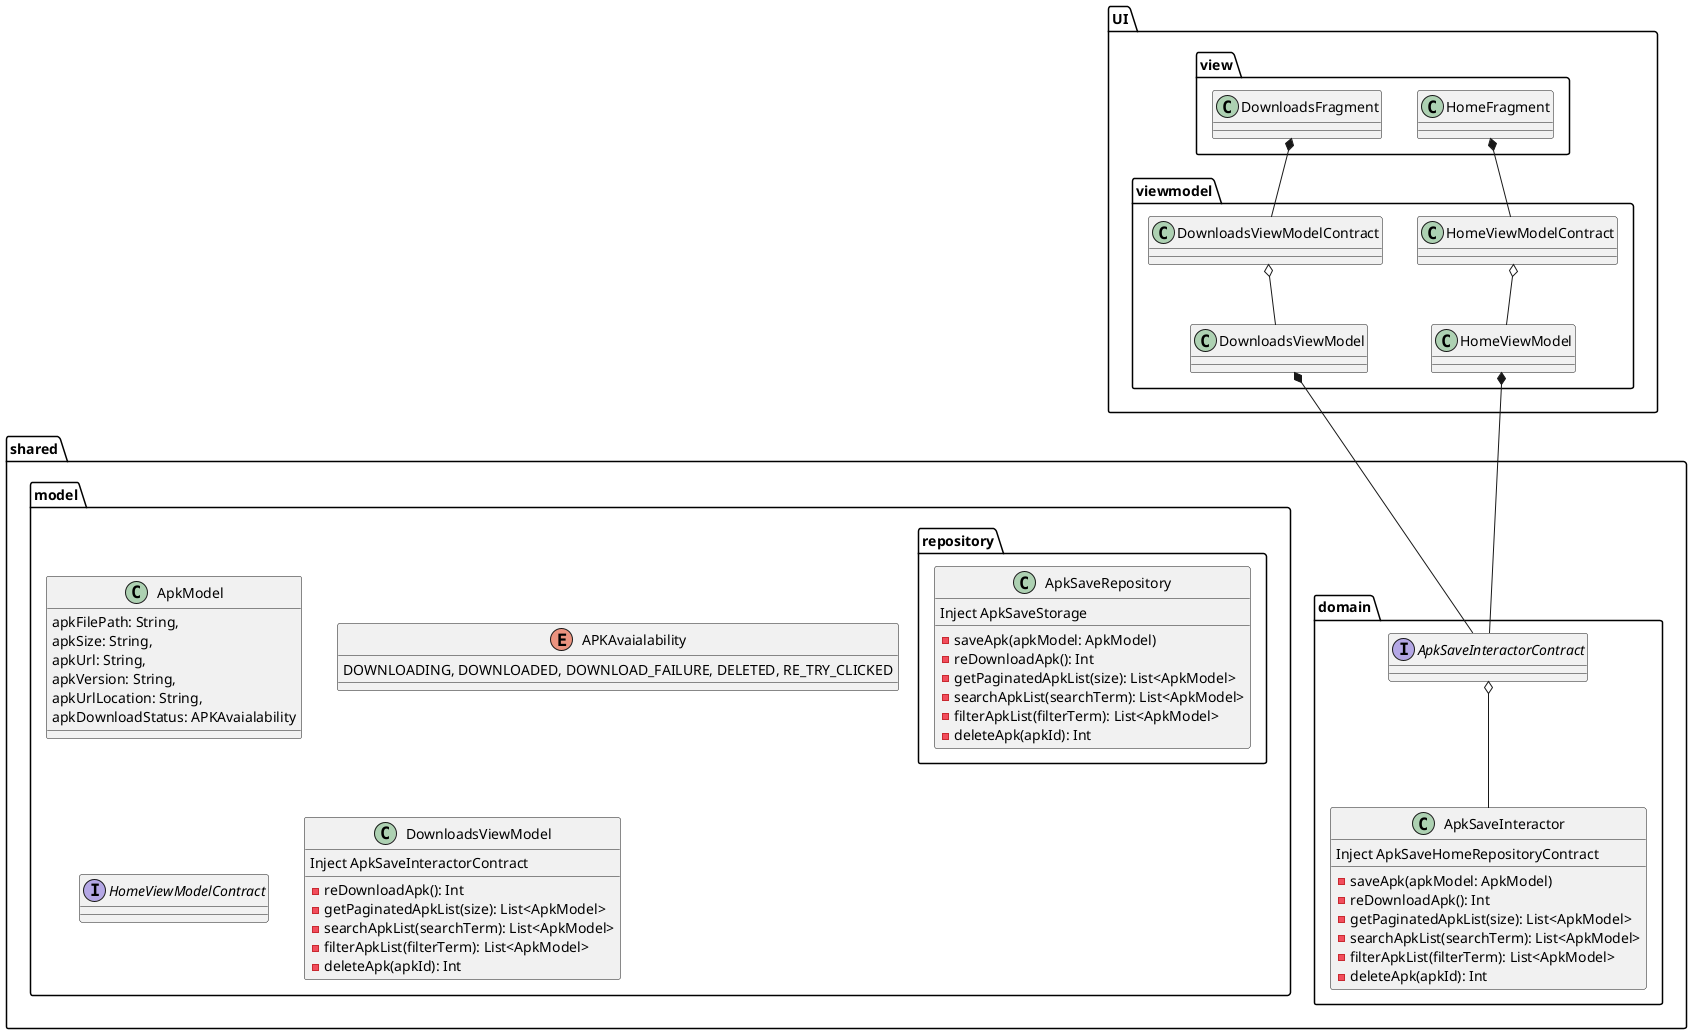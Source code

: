 @startuml
'https://plantuml.com/class-diagram

namespace shared {
    namespace domain {
        class ApkSaveInteractor {
            Inject ApkSaveHomeRepositoryContract
            - saveApk(apkModel: ApkModel)
            - reDownloadApk(): Int
            - getPaginatedApkList(size): List<ApkModel>
            - searchApkList(searchTerm): List<ApkModel>
            - filterApkList(filterTerm): List<ApkModel>
            - deleteApk(apkId): Int
        }
     }
    namespace model {
        namespace repository {
            class ApkSaveRepository {
                Inject ApkSaveStorage
                - saveApk(apkModel: ApkModel)
                - reDownloadApk(): Int
                - getPaginatedApkList(size): List<ApkModel>
                - searchApkList(searchTerm): List<ApkModel>
                - filterApkList(filterTerm): List<ApkModel>
                - deleteApk(apkId): Int
         }
    }

        class ApkModel {
            apkFilePath: String,
            apkSize: String,
            apkUrl: String,
            apkVersion: String,
            apkUrlLocation: String,
            apkDownloadStatus: APKAvaialability
        }
        enum APKAvaialability{
            DOWNLOADING, DOWNLOADED, DOWNLOAD_FAILURE, DELETED, RE_TRY_CLICKED
        }
        interface HomeViewModelContract

        class DownloadsViewModel {
            Inject ApkSaveInteractorContract
                - reDownloadApk(): Int
                - getPaginatedApkList(size): List<ApkModel>
                - searchApkList(searchTerm): List<ApkModel>
                - filterApkList(filterTerm): List<ApkModel>
                - deleteApk(apkId): Int
        }
    }
}

namespace shared {
    namespace domain {
        class ApkSaveInteractor
        interface ApkSaveInteractorContract
    }
}

UI.view.HomeFragment *-- UI.viewmodel.HomeViewModelContract
UI.view.DownloadsFragment *-- UI.viewmodel.DownloadsViewModelContract
UI.viewmodel.HomeViewModelContract o-- UI.viewmodel.HomeViewModel
UI.viewmodel.DownloadsViewModelContract o-- UI.viewmodel.DownloadsViewModel
UI.viewmodel.HomeViewModel *-- shared.domain.ApkSaveInteractorContract
UI.viewmodel.DownloadsViewModel *-- shared.domain.ApkSaveInteractorContract
shared.domain.ApkSaveInteractorContract o-- shared.domain.ApkSaveInteractor
@enduml